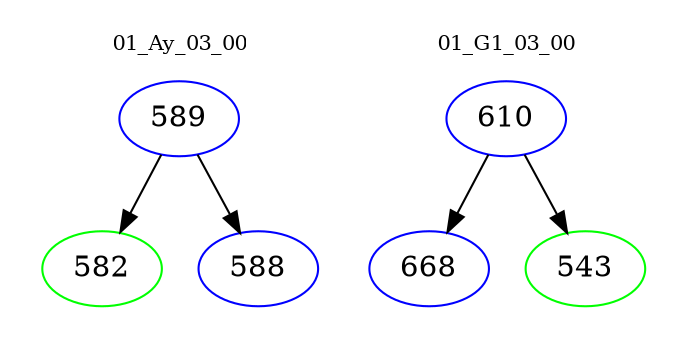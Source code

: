 digraph{
subgraph cluster_0 {
color = white
label = "01_Ay_03_00";
fontsize=10;
T0_589 [label="589", color="blue"]
T0_589 -> T0_582 [color="black"]
T0_582 [label="582", color="green"]
T0_589 -> T0_588 [color="black"]
T0_588 [label="588", color="blue"]
}
subgraph cluster_1 {
color = white
label = "01_G1_03_00";
fontsize=10;
T1_610 [label="610", color="blue"]
T1_610 -> T1_668 [color="black"]
T1_668 [label="668", color="blue"]
T1_610 -> T1_543 [color="black"]
T1_543 [label="543", color="green"]
}
}
